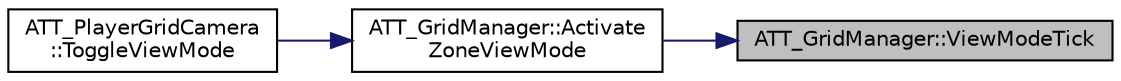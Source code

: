 digraph "ATT_GridManager::ViewModeTick"
{
 // LATEX_PDF_SIZE
  edge [fontname="Helvetica",fontsize="10",labelfontname="Helvetica",labelfontsize="10"];
  node [fontname="Helvetica",fontsize="10",shape=record];
  rankdir="RL";
  Node96 [label="ATT_GridManager::ViewModeTick",height=0.2,width=0.4,color="black", fillcolor="grey75", style="filled", fontcolor="black",tooltip="Depending on the activated view mode, will fetch the zone's tile and apply an effect on them."];
  Node96 -> Node97 [dir="back",color="midnightblue",fontsize="10",style="solid",fontname="Helvetica"];
  Node97 [label="ATT_GridManager::Activate\lZoneViewMode",height=0.2,width=0.4,color="black", fillcolor="white", style="filled",URL="$class_a_t_t___grid_manager.html#a209c380bfc8c559954b0898bef309038",tooltip="Activates zone view modes, displays the zone a certain colour on the grid."];
  Node97 -> Node98 [dir="back",color="midnightblue",fontsize="10",style="solid",fontname="Helvetica"];
  Node98 [label="ATT_PlayerGridCamera\l::ToggleViewMode",height=0.2,width=0.4,color="black", fillcolor="white", style="filled",URL="$class_a_t_t___player_grid_camera.html#a4a5097bfe8542f4065317a50725d25a7",tooltip="Calls ActivateZoneViewMode in GridManager."];
}
